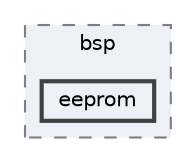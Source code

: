 digraph "eeprom"
{
 // LATEX_PDF_SIZE
  bgcolor="transparent";
  edge [fontname=Helvetica,fontsize=10,labelfontname=Helvetica,labelfontsize=10];
  node [fontname=Helvetica,fontsize=10,shape=box,height=0.2,width=0.4];
  compound=true
  subgraph clusterdir_801446f840d71f7580eb91c6ad048d4f {
    graph [ bgcolor="#edf0f7", pencolor="grey50", label="bsp", fontname=Helvetica,fontsize=10 style="filled,dashed", URL="dir_801446f840d71f7580eb91c6ad048d4f.html",tooltip=""]
  dir_92f86da055766affded093a6d21770fc [label="eeprom", fillcolor="#edf0f7", color="grey25", style="filled,bold", URL="dir_92f86da055766affded093a6d21770fc.html",tooltip=""];
  }
}

